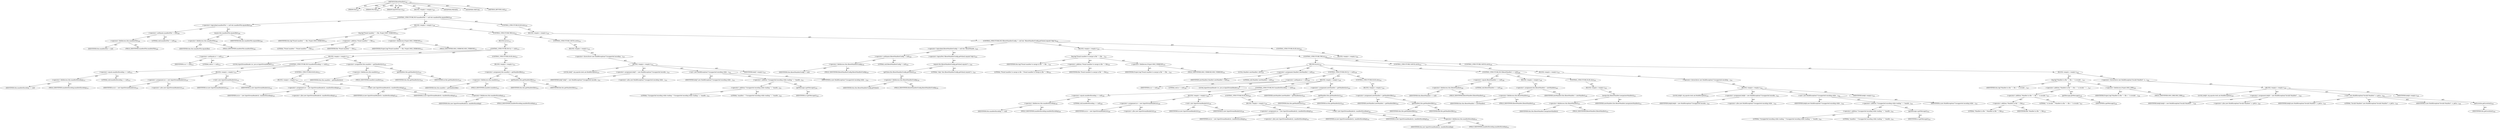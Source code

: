 digraph "filesetManifest" {  
"111669149714" [label = <(METHOD,filesetManifest)<SUB>507</SUB>> ]
"115964117004" [label = <(PARAM,this)<SUB>507</SUB>> ]
"115964117035" [label = <(PARAM,File file)<SUB>507</SUB>> ]
"115964117036" [label = <(PARAM,InputStream is)<SUB>507</SUB>> ]
"25769803842" [label = <(BLOCK,&lt;empty&gt;,&lt;empty&gt;)<SUB>507</SUB>> ]
"47244640298" [label = <(CONTROL_STRUCTURE,IF,if (manifestFile != null &amp;&amp; manifestFile.equals(file)))<SUB>508</SUB>> ]
"30064771340" [label = <(&lt;operator&gt;.logicalAnd,manifestFile != null &amp;&amp; manifestFile.equals(file))<SUB>508</SUB>> ]
"30064771341" [label = <(&lt;operator&gt;.notEquals,manifestFile != null)<SUB>508</SUB>> ]
"30064771342" [label = <(&lt;operator&gt;.fieldAccess,this.manifestFile)<SUB>508</SUB>> ]
"68719476997" [label = <(IDENTIFIER,this,manifestFile != null)> ]
"55834574895" [label = <(FIELD_IDENTIFIER,manifestFile,manifestFile)<SUB>508</SUB>> ]
"90194313273" [label = <(LITERAL,null,manifestFile != null)<SUB>508</SUB>> ]
"30064771343" [label = <(equals,this.manifestFile.equals(file))<SUB>508</SUB>> ]
"30064771344" [label = <(&lt;operator&gt;.fieldAccess,this.manifestFile)<SUB>508</SUB>> ]
"68719476998" [label = <(IDENTIFIER,this,this.manifestFile.equals(file))> ]
"55834574896" [label = <(FIELD_IDENTIFIER,manifestFile,manifestFile)<SUB>508</SUB>> ]
"68719476999" [label = <(IDENTIFIER,file,this.manifestFile.equals(file))<SUB>508</SUB>> ]
"25769803843" [label = <(BLOCK,&lt;empty&gt;,&lt;empty&gt;)<SUB>508</SUB>> ]
"30064771345" [label = <(log,log(&quot;Found manifest &quot; + file, Project.MSG_VERBOSE))<SUB>511</SUB>> ]
"68719476756" [label = <(IDENTIFIER,this,log(&quot;Found manifest &quot; + file, Project.MSG_VERBOSE))<SUB>511</SUB>> ]
"30064771346" [label = <(&lt;operator&gt;.addition,&quot;Found manifest &quot; + file)<SUB>511</SUB>> ]
"90194313274" [label = <(LITERAL,&quot;Found manifest &quot;,&quot;Found manifest &quot; + file)<SUB>511</SUB>> ]
"68719477000" [label = <(IDENTIFIER,file,&quot;Found manifest &quot; + file)<SUB>511</SUB>> ]
"30064771347" [label = <(&lt;operator&gt;.fieldAccess,Project.MSG_VERBOSE)<SUB>511</SUB>> ]
"68719477001" [label = <(IDENTIFIER,Project,log(&quot;Found manifest &quot; + file, Project.MSG_VERBOSE))<SUB>511</SUB>> ]
"55834574897" [label = <(FIELD_IDENTIFIER,MSG_VERBOSE,MSG_VERBOSE)<SUB>511</SUB>> ]
"47244640299" [label = <(CONTROL_STRUCTURE,TRY,try)<SUB>512</SUB>> ]
"25769803844" [label = <(BLOCK,try,try)<SUB>512</SUB>> ]
"47244640300" [label = <(CONTROL_STRUCTURE,IF,if (is != null))<SUB>513</SUB>> ]
"30064771348" [label = <(&lt;operator&gt;.notEquals,is != null)<SUB>513</SUB>> ]
"68719477002" [label = <(IDENTIFIER,is,is != null)<SUB>513</SUB>> ]
"90194313275" [label = <(LITERAL,null,is != null)<SUB>513</SUB>> ]
"25769803845" [label = <(BLOCK,&lt;empty&gt;,&lt;empty&gt;)<SUB>513</SUB>> ]
"94489280540" [label = <(LOCAL,InputStreamReader isr: java.io.InputStreamReader)<SUB>514</SUB>> ]
"47244640301" [label = <(CONTROL_STRUCTURE,IF,if (manifestEncoding == null))<SUB>515</SUB>> ]
"30064771349" [label = <(&lt;operator&gt;.equals,manifestEncoding == null)<SUB>515</SUB>> ]
"30064771350" [label = <(&lt;operator&gt;.fieldAccess,this.manifestEncoding)<SUB>515</SUB>> ]
"68719477003" [label = <(IDENTIFIER,this,manifestEncoding == null)> ]
"55834574898" [label = <(FIELD_IDENTIFIER,manifestEncoding,manifestEncoding)<SUB>515</SUB>> ]
"90194313276" [label = <(LITERAL,null,manifestEncoding == null)<SUB>515</SUB>> ]
"25769803846" [label = <(BLOCK,&lt;empty&gt;,&lt;empty&gt;)<SUB>515</SUB>> ]
"30064771351" [label = <(&lt;operator&gt;.assignment,isr = new InputStreamReader(is))<SUB>516</SUB>> ]
"68719477004" [label = <(IDENTIFIER,isr,isr = new InputStreamReader(is))<SUB>516</SUB>> ]
"30064771352" [label = <(&lt;operator&gt;.alloc,new InputStreamReader(is))<SUB>516</SUB>> ]
"30064771353" [label = <(&lt;init&gt;,new InputStreamReader(is))<SUB>516</SUB>> ]
"68719477005" [label = <(IDENTIFIER,isr,new InputStreamReader(is))<SUB>516</SUB>> ]
"68719477006" [label = <(IDENTIFIER,is,new InputStreamReader(is))<SUB>516</SUB>> ]
"47244640302" [label = <(CONTROL_STRUCTURE,ELSE,else)<SUB>517</SUB>> ]
"25769803847" [label = <(BLOCK,&lt;empty&gt;,&lt;empty&gt;)<SUB>517</SUB>> ]
"30064771354" [label = <(&lt;operator&gt;.assignment,isr = new InputStreamReader(is, manifestEncoding))<SUB>518</SUB>> ]
"68719477007" [label = <(IDENTIFIER,isr,isr = new InputStreamReader(is, manifestEncoding))<SUB>518</SUB>> ]
"30064771355" [label = <(&lt;operator&gt;.alloc,new InputStreamReader(is, manifestEncoding))<SUB>518</SUB>> ]
"30064771356" [label = <(&lt;init&gt;,new InputStreamReader(is, manifestEncoding))<SUB>518</SUB>> ]
"68719477008" [label = <(IDENTIFIER,isr,new InputStreamReader(is, manifestEncoding))<SUB>518</SUB>> ]
"68719477009" [label = <(IDENTIFIER,is,new InputStreamReader(is, manifestEncoding))<SUB>518</SUB>> ]
"30064771357" [label = <(&lt;operator&gt;.fieldAccess,this.manifestEncoding)<SUB>518</SUB>> ]
"68719477010" [label = <(IDENTIFIER,this,new InputStreamReader(is, manifestEncoding))> ]
"55834574899" [label = <(FIELD_IDENTIFIER,manifestEncoding,manifestEncoding)<SUB>518</SUB>> ]
"30064771358" [label = <(&lt;operator&gt;.assignment,this.manifest = getManifest(isr))<SUB>520</SUB>> ]
"30064771359" [label = <(&lt;operator&gt;.fieldAccess,this.manifest)<SUB>520</SUB>> ]
"68719477011" [label = <(IDENTIFIER,this,this.manifest = getManifest(isr))> ]
"55834574900" [label = <(FIELD_IDENTIFIER,manifest,manifest)<SUB>520</SUB>> ]
"30064771360" [label = <(getManifest,this.getManifest(isr))<SUB>520</SUB>> ]
"68719476757" [label = <(IDENTIFIER,this,this.getManifest(isr))<SUB>520</SUB>> ]
"68719477012" [label = <(IDENTIFIER,isr,this.getManifest(isr))<SUB>520</SUB>> ]
"47244640303" [label = <(CONTROL_STRUCTURE,ELSE,else)<SUB>521</SUB>> ]
"25769803848" [label = <(BLOCK,&lt;empty&gt;,&lt;empty&gt;)<SUB>521</SUB>> ]
"30064771361" [label = <(&lt;operator&gt;.assignment,this.manifest = getManifest(file))<SUB>522</SUB>> ]
"30064771362" [label = <(&lt;operator&gt;.fieldAccess,this.manifest)<SUB>522</SUB>> ]
"68719477013" [label = <(IDENTIFIER,this,this.manifest = getManifest(file))> ]
"55834574901" [label = <(FIELD_IDENTIFIER,manifest,manifest)<SUB>522</SUB>> ]
"30064771363" [label = <(getManifest,this.getManifest(file))<SUB>522</SUB>> ]
"68719476758" [label = <(IDENTIFIER,this,this.getManifest(file))<SUB>522</SUB>> ]
"68719477014" [label = <(IDENTIFIER,file,this.getManifest(file))<SUB>522</SUB>> ]
"47244640304" [label = <(CONTROL_STRUCTURE,CATCH,catch)<SUB>524</SUB>> ]
"25769803849" [label = <(BLOCK,&lt;empty&gt;,&lt;empty&gt;)<SUB>524</SUB>> ]
"30064771364" [label = <(&lt;operator&gt;.throw,throw new BuildException(&quot;Unsupported encoding ...)<SUB>525</SUB>> ]
"25769803850" [label = <(BLOCK,&lt;empty&gt;,&lt;empty&gt;)<SUB>525</SUB>> ]
"94489280541" [label = <(LOCAL,$obj7: org.apache.tools.ant.BuildException)<SUB>525</SUB>> ]
"30064771365" [label = <(&lt;operator&gt;.assignment,$obj7 = new BuildException(&quot;Unsupported encodin...)<SUB>525</SUB>> ]
"68719477015" [label = <(IDENTIFIER,$obj7,$obj7 = new BuildException(&quot;Unsupported encodin...)<SUB>525</SUB>> ]
"30064771366" [label = <(&lt;operator&gt;.alloc,new BuildException(&quot;Unsupported encoding while ...)<SUB>525</SUB>> ]
"30064771367" [label = <(&lt;init&gt;,new BuildException(&quot;Unsupported encoding while ...)<SUB>525</SUB>> ]
"68719477016" [label = <(IDENTIFIER,$obj7,new BuildException(&quot;Unsupported encoding while ...)<SUB>525</SUB>> ]
"30064771368" [label = <(&lt;operator&gt;.addition,&quot;Unsupported encoding while reading &quot; + &quot;manife...)<SUB>525</SUB>> ]
"30064771369" [label = <(&lt;operator&gt;.addition,&quot;Unsupported encoding while reading &quot; + &quot;manife...)<SUB>525</SUB>> ]
"90194313277" [label = <(LITERAL,&quot;Unsupported encoding while reading &quot;,&quot;Unsupported encoding while reading &quot; + &quot;manife...)<SUB>525</SUB>> ]
"90194313278" [label = <(LITERAL,&quot;manifest: &quot;,&quot;Unsupported encoding while reading &quot; + &quot;manife...)<SUB>526</SUB>> ]
"30064771370" [label = <(getMessage,e.getMessage())<SUB>526</SUB>> ]
"68719477017" [label = <(IDENTIFIER,e,e.getMessage())<SUB>526</SUB>> ]
"68719477018" [label = <(IDENTIFIER,e,new BuildException(&quot;Unsupported encoding while ...)<SUB>526</SUB>> ]
"68719477019" [label = <(IDENTIFIER,$obj7,&lt;empty&gt;)<SUB>525</SUB>> ]
"47244640305" [label = <(CONTROL_STRUCTURE,ELSE,else)<SUB>528</SUB>> ]
"25769803851" [label = <(BLOCK,&lt;empty&gt;,&lt;empty&gt;)<SUB>528</SUB>> ]
"47244640306" [label = <(CONTROL_STRUCTURE,IF,if (filesetManifestConfig != null &amp;&amp; !filesetManifestConfig.getValue().equals(&quot;skip&quot;)))<SUB>528</SUB>> ]
"30064771371" [label = <(&lt;operator&gt;.logicalAnd,filesetManifestConfig != null &amp;&amp; !filesetManife...)<SUB>528</SUB>> ]
"30064771372" [label = <(&lt;operator&gt;.notEquals,filesetManifestConfig != null)<SUB>528</SUB>> ]
"30064771373" [label = <(&lt;operator&gt;.fieldAccess,this.filesetManifestConfig)<SUB>528</SUB>> ]
"68719477020" [label = <(IDENTIFIER,this,filesetManifestConfig != null)> ]
"55834574902" [label = <(FIELD_IDENTIFIER,filesetManifestConfig,filesetManifestConfig)<SUB>528</SUB>> ]
"90194313279" [label = <(LITERAL,null,filesetManifestConfig != null)<SUB>528</SUB>> ]
"30064771374" [label = <(&lt;operator&gt;.logicalNot,!filesetManifestConfig.getValue().equals(&quot;skip&quot;))<SUB>529</SUB>> ]
"30064771375" [label = <(equals,this.filesetManifestConfig.getValue().equals(&quot;s...)<SUB>529</SUB>> ]
"30064771376" [label = <(getValue,this.filesetManifestConfig.getValue())<SUB>529</SUB>> ]
"30064771377" [label = <(&lt;operator&gt;.fieldAccess,this.filesetManifestConfig)<SUB>529</SUB>> ]
"68719477021" [label = <(IDENTIFIER,this,this.filesetManifestConfig.getValue())> ]
"55834574903" [label = <(FIELD_IDENTIFIER,filesetManifestConfig,filesetManifestConfig)<SUB>529</SUB>> ]
"90194313280" [label = <(LITERAL,&quot;skip&quot;,this.filesetManifestConfig.getValue().equals(&quot;s...)<SUB>529</SUB>> ]
"25769803852" [label = <(BLOCK,&lt;empty&gt;,&lt;empty&gt;)<SUB>529</SUB>> ]
"30064771378" [label = <(log,log(&quot;Found manifest to merge in file &quot; + file, ...)<SUB>531</SUB>> ]
"68719476759" [label = <(IDENTIFIER,this,log(&quot;Found manifest to merge in file &quot; + file, ...)<SUB>531</SUB>> ]
"30064771379" [label = <(&lt;operator&gt;.addition,&quot;Found manifest to merge in file &quot; + file)<SUB>531</SUB>> ]
"90194313281" [label = <(LITERAL,&quot;Found manifest to merge in file &quot;,&quot;Found manifest to merge in file &quot; + file)<SUB>531</SUB>> ]
"68719477022" [label = <(IDENTIFIER,file,&quot;Found manifest to merge in file &quot; + file)<SUB>531</SUB>> ]
"30064771380" [label = <(&lt;operator&gt;.fieldAccess,Project.MSG_VERBOSE)<SUB>532</SUB>> ]
"68719477023" [label = <(IDENTIFIER,Project,log(&quot;Found manifest to merge in file &quot; + file, ...)<SUB>532</SUB>> ]
"55834574904" [label = <(FIELD_IDENTIFIER,MSG_VERBOSE,MSG_VERBOSE)<SUB>532</SUB>> ]
"47244640307" [label = <(CONTROL_STRUCTURE,TRY,try)<SUB>534</SUB>> ]
"25769803853" [label = <(BLOCK,try,try)<SUB>534</SUB>> ]
"94489280542" [label = <(LOCAL,Manifest newManifest: ANY)<SUB>535</SUB>> ]
"30064771381" [label = <(&lt;operator&gt;.assignment,Manifest newManifest = null)<SUB>535</SUB>> ]
"68719477024" [label = <(IDENTIFIER,newManifest,Manifest newManifest = null)<SUB>535</SUB>> ]
"90194313282" [label = <(LITERAL,null,Manifest newManifest = null)<SUB>535</SUB>> ]
"47244640308" [label = <(CONTROL_STRUCTURE,IF,if (is != null))<SUB>536</SUB>> ]
"30064771382" [label = <(&lt;operator&gt;.notEquals,is != null)<SUB>536</SUB>> ]
"68719477025" [label = <(IDENTIFIER,is,is != null)<SUB>536</SUB>> ]
"90194313283" [label = <(LITERAL,null,is != null)<SUB>536</SUB>> ]
"25769803854" [label = <(BLOCK,&lt;empty&gt;,&lt;empty&gt;)<SUB>536</SUB>> ]
"94489280543" [label = <(LOCAL,InputStreamReader isr: java.io.InputStreamReader)<SUB>537</SUB>> ]
"47244640309" [label = <(CONTROL_STRUCTURE,IF,if (manifestEncoding == null))<SUB>538</SUB>> ]
"30064771383" [label = <(&lt;operator&gt;.equals,manifestEncoding == null)<SUB>538</SUB>> ]
"30064771384" [label = <(&lt;operator&gt;.fieldAccess,this.manifestEncoding)<SUB>538</SUB>> ]
"68719477026" [label = <(IDENTIFIER,this,manifestEncoding == null)> ]
"55834574905" [label = <(FIELD_IDENTIFIER,manifestEncoding,manifestEncoding)<SUB>538</SUB>> ]
"90194313284" [label = <(LITERAL,null,manifestEncoding == null)<SUB>538</SUB>> ]
"25769803855" [label = <(BLOCK,&lt;empty&gt;,&lt;empty&gt;)<SUB>538</SUB>> ]
"30064771385" [label = <(&lt;operator&gt;.assignment,isr = new InputStreamReader(is))<SUB>539</SUB>> ]
"68719477027" [label = <(IDENTIFIER,isr,isr = new InputStreamReader(is))<SUB>539</SUB>> ]
"30064771386" [label = <(&lt;operator&gt;.alloc,new InputStreamReader(is))<SUB>539</SUB>> ]
"30064771387" [label = <(&lt;init&gt;,new InputStreamReader(is))<SUB>539</SUB>> ]
"68719477028" [label = <(IDENTIFIER,isr,new InputStreamReader(is))<SUB>539</SUB>> ]
"68719477029" [label = <(IDENTIFIER,is,new InputStreamReader(is))<SUB>539</SUB>> ]
"47244640310" [label = <(CONTROL_STRUCTURE,ELSE,else)<SUB>540</SUB>> ]
"25769803856" [label = <(BLOCK,&lt;empty&gt;,&lt;empty&gt;)<SUB>540</SUB>> ]
"30064771388" [label = <(&lt;operator&gt;.assignment,isr = new InputStreamReader(is, manifestEncoding))<SUB>541</SUB>> ]
"68719477030" [label = <(IDENTIFIER,isr,isr = new InputStreamReader(is, manifestEncoding))<SUB>541</SUB>> ]
"30064771389" [label = <(&lt;operator&gt;.alloc,new InputStreamReader(is, manifestEncoding))<SUB>541</SUB>> ]
"30064771390" [label = <(&lt;init&gt;,new InputStreamReader(is, manifestEncoding))<SUB>541</SUB>> ]
"68719477031" [label = <(IDENTIFIER,isr,new InputStreamReader(is, manifestEncoding))<SUB>541</SUB>> ]
"68719477032" [label = <(IDENTIFIER,is,new InputStreamReader(is, manifestEncoding))<SUB>541</SUB>> ]
"30064771391" [label = <(&lt;operator&gt;.fieldAccess,this.manifestEncoding)<SUB>541</SUB>> ]
"68719477033" [label = <(IDENTIFIER,this,new InputStreamReader(is, manifestEncoding))> ]
"55834574906" [label = <(FIELD_IDENTIFIER,manifestEncoding,manifestEncoding)<SUB>541</SUB>> ]
"30064771392" [label = <(&lt;operator&gt;.assignment,newManifest = getManifest(isr))<SUB>543</SUB>> ]
"68719477034" [label = <(IDENTIFIER,newManifest,newManifest = getManifest(isr))<SUB>543</SUB>> ]
"30064771393" [label = <(getManifest,this.getManifest(isr))<SUB>543</SUB>> ]
"68719476760" [label = <(IDENTIFIER,this,this.getManifest(isr))<SUB>543</SUB>> ]
"68719477035" [label = <(IDENTIFIER,isr,this.getManifest(isr))<SUB>543</SUB>> ]
"47244640311" [label = <(CONTROL_STRUCTURE,ELSE,else)<SUB>544</SUB>> ]
"25769803857" [label = <(BLOCK,&lt;empty&gt;,&lt;empty&gt;)<SUB>544</SUB>> ]
"30064771394" [label = <(&lt;operator&gt;.assignment,newManifest = getManifest(file))<SUB>545</SUB>> ]
"68719477036" [label = <(IDENTIFIER,newManifest,newManifest = getManifest(file))<SUB>545</SUB>> ]
"30064771395" [label = <(getManifest,this.getManifest(file))<SUB>545</SUB>> ]
"68719476761" [label = <(IDENTIFIER,this,this.getManifest(file))<SUB>545</SUB>> ]
"68719477037" [label = <(IDENTIFIER,file,this.getManifest(file))<SUB>545</SUB>> ]
"47244640312" [label = <(CONTROL_STRUCTURE,IF,if (filesetManifest == null))<SUB>548</SUB>> ]
"30064771396" [label = <(&lt;operator&gt;.equals,filesetManifest == null)<SUB>548</SUB>> ]
"30064771397" [label = <(&lt;operator&gt;.fieldAccess,this.filesetManifest)<SUB>548</SUB>> ]
"68719477038" [label = <(IDENTIFIER,this,filesetManifest == null)> ]
"55834574907" [label = <(FIELD_IDENTIFIER,filesetManifest,filesetManifest)<SUB>548</SUB>> ]
"90194313285" [label = <(LITERAL,null,filesetManifest == null)<SUB>548</SUB>> ]
"25769803858" [label = <(BLOCK,&lt;empty&gt;,&lt;empty&gt;)<SUB>548</SUB>> ]
"30064771398" [label = <(&lt;operator&gt;.assignment,this.filesetManifest = newManifest)<SUB>549</SUB>> ]
"30064771399" [label = <(&lt;operator&gt;.fieldAccess,this.filesetManifest)<SUB>549</SUB>> ]
"68719477039" [label = <(IDENTIFIER,this,this.filesetManifest = newManifest)> ]
"55834574908" [label = <(FIELD_IDENTIFIER,filesetManifest,filesetManifest)<SUB>549</SUB>> ]
"68719477040" [label = <(IDENTIFIER,newManifest,this.filesetManifest = newManifest)<SUB>549</SUB>> ]
"47244640313" [label = <(CONTROL_STRUCTURE,ELSE,else)<SUB>550</SUB>> ]
"25769803859" [label = <(BLOCK,&lt;empty&gt;,&lt;empty&gt;)<SUB>550</SUB>> ]
"30064771400" [label = <(merge,this.filesetManifest.merge(newManifest))<SUB>551</SUB>> ]
"30064771401" [label = <(&lt;operator&gt;.fieldAccess,this.filesetManifest)<SUB>551</SUB>> ]
"68719477041" [label = <(IDENTIFIER,this,this.filesetManifest.merge(newManifest))> ]
"55834574909" [label = <(FIELD_IDENTIFIER,filesetManifest,filesetManifest)<SUB>551</SUB>> ]
"68719477042" [label = <(IDENTIFIER,newManifest,this.filesetManifest.merge(newManifest))<SUB>551</SUB>> ]
"47244640314" [label = <(CONTROL_STRUCTURE,CATCH,catch)<SUB>553</SUB>> ]
"25769803860" [label = <(BLOCK,&lt;empty&gt;,&lt;empty&gt;)<SUB>553</SUB>> ]
"30064771402" [label = <(&lt;operator&gt;.throw,throw new BuildException(&quot;Unsupported encoding ...)<SUB>554</SUB>> ]
"25769803861" [label = <(BLOCK,&lt;empty&gt;,&lt;empty&gt;)<SUB>554</SUB>> ]
"94489280544" [label = <(LOCAL,$obj8: org.apache.tools.ant.BuildException)<SUB>554</SUB>> ]
"30064771403" [label = <(&lt;operator&gt;.assignment,$obj8 = new BuildException(&quot;Unsupported encodin...)<SUB>554</SUB>> ]
"68719477043" [label = <(IDENTIFIER,$obj8,$obj8 = new BuildException(&quot;Unsupported encodin...)<SUB>554</SUB>> ]
"30064771404" [label = <(&lt;operator&gt;.alloc,new BuildException(&quot;Unsupported encoding while ...)<SUB>554</SUB>> ]
"30064771405" [label = <(&lt;init&gt;,new BuildException(&quot;Unsupported encoding while ...)<SUB>554</SUB>> ]
"68719477044" [label = <(IDENTIFIER,$obj8,new BuildException(&quot;Unsupported encoding while ...)<SUB>554</SUB>> ]
"30064771406" [label = <(&lt;operator&gt;.addition,&quot;Unsupported encoding while reading &quot; + &quot;manife...)<SUB>554</SUB>> ]
"30064771407" [label = <(&lt;operator&gt;.addition,&quot;Unsupported encoding while reading &quot; + &quot;manife...)<SUB>554</SUB>> ]
"90194313286" [label = <(LITERAL,&quot;Unsupported encoding while reading &quot;,&quot;Unsupported encoding while reading &quot; + &quot;manife...)<SUB>554</SUB>> ]
"90194313287" [label = <(LITERAL,&quot;manifest: &quot;,&quot;Unsupported encoding while reading &quot; + &quot;manife...)<SUB>555</SUB>> ]
"30064771408" [label = <(getMessage,e.getMessage())<SUB>555</SUB>> ]
"68719477045" [label = <(IDENTIFIER,e,e.getMessage())<SUB>555</SUB>> ]
"68719477046" [label = <(IDENTIFIER,e,new BuildException(&quot;Unsupported encoding while ...)<SUB>555</SUB>> ]
"68719477047" [label = <(IDENTIFIER,$obj8,&lt;empty&gt;)<SUB>554</SUB>> ]
"47244640315" [label = <(CONTROL_STRUCTURE,CATCH,catch)<SUB>556</SUB>> ]
"25769803862" [label = <(BLOCK,&lt;empty&gt;,&lt;empty&gt;)<SUB>556</SUB>> ]
"30064771409" [label = <(log,log(&quot;Manifest in file &quot; + file + &quot; is invalid: ...)<SUB>557</SUB>> ]
"68719476762" [label = <(IDENTIFIER,this,log(&quot;Manifest in file &quot; + file + &quot; is invalid: ...)<SUB>557</SUB>> ]
"30064771410" [label = <(&lt;operator&gt;.addition,&quot;Manifest in file &quot; + file + &quot; is invalid: &quot; + ...)<SUB>557</SUB>> ]
"30064771411" [label = <(&lt;operator&gt;.addition,&quot;Manifest in file &quot; + file + &quot; is invalid: &quot;)<SUB>557</SUB>> ]
"30064771412" [label = <(&lt;operator&gt;.addition,&quot;Manifest in file &quot; + file)<SUB>557</SUB>> ]
"90194313288" [label = <(LITERAL,&quot;Manifest in file &quot;,&quot;Manifest in file &quot; + file)<SUB>557</SUB>> ]
"68719477048" [label = <(IDENTIFIER,file,&quot;Manifest in file &quot; + file)<SUB>557</SUB>> ]
"90194313289" [label = <(LITERAL,&quot; is invalid: &quot;,&quot;Manifest in file &quot; + file + &quot; is invalid: &quot;)<SUB>557</SUB>> ]
"30064771413" [label = <(getMessage,getMessage())<SUB>558</SUB>> ]
"68719477049" [label = <(IDENTIFIER,e,getMessage())<SUB>558</SUB>> ]
"30064771414" [label = <(&lt;operator&gt;.fieldAccess,Project.MSG_ERR)<SUB>558</SUB>> ]
"68719477050" [label = <(IDENTIFIER,Project,log(&quot;Manifest in file &quot; + file + &quot; is invalid: ...)<SUB>558</SUB>> ]
"55834574910" [label = <(FIELD_IDENTIFIER,MSG_ERR,MSG_ERR)<SUB>558</SUB>> ]
"30064771415" [label = <(&lt;operator&gt;.throw,throw new BuildException(&quot;Invalid Manifest&quot;, e,...)<SUB>559</SUB>> ]
"25769803863" [label = <(BLOCK,&lt;empty&gt;,&lt;empty&gt;)<SUB>559</SUB>> ]
"94489280545" [label = <(LOCAL,$obj9: org.apache.tools.ant.BuildException)<SUB>559</SUB>> ]
"30064771416" [label = <(&lt;operator&gt;.assignment,$obj9 = new BuildException(&quot;Invalid Manifest&quot;, ...)<SUB>559</SUB>> ]
"68719477051" [label = <(IDENTIFIER,$obj9,$obj9 = new BuildException(&quot;Invalid Manifest&quot;, ...)<SUB>559</SUB>> ]
"30064771417" [label = <(&lt;operator&gt;.alloc,new BuildException(&quot;Invalid Manifest&quot;, e, getLo...)<SUB>559</SUB>> ]
"30064771418" [label = <(&lt;init&gt;,new BuildException(&quot;Invalid Manifest&quot;, e, getLo...)<SUB>559</SUB>> ]
"68719477052" [label = <(IDENTIFIER,$obj9,new BuildException(&quot;Invalid Manifest&quot;, e, getLo...)<SUB>559</SUB>> ]
"90194313290" [label = <(LITERAL,&quot;Invalid Manifest&quot;,new BuildException(&quot;Invalid Manifest&quot;, e, getLo...)<SUB>559</SUB>> ]
"68719477053" [label = <(IDENTIFIER,e,new BuildException(&quot;Invalid Manifest&quot;, e, getLo...)<SUB>559</SUB>> ]
"30064771419" [label = <(getLocation,getLocation())<SUB>559</SUB>> ]
"68719476763" [label = <(IDENTIFIER,this,getLocation())<SUB>559</SUB>> ]
"68719477054" [label = <(IDENTIFIER,$obj9,&lt;empty&gt;)<SUB>559</SUB>> ]
"47244640316" [label = <(CONTROL_STRUCTURE,ELSE,else)<SUB>561</SUB>> ]
"25769803864" [label = <(BLOCK,&lt;empty&gt;,&lt;empty&gt;)<SUB>561</SUB>> ]
"133143986228" [label = <(MODIFIER,PRIVATE)> ]
"133143986229" [label = <(MODIFIER,VIRTUAL)> ]
"128849018898" [label = <(METHOD_RETURN,void)<SUB>507</SUB>> ]
  "111669149714" -> "115964117004"  [ label = "AST: "] 
  "111669149714" -> "115964117035"  [ label = "AST: "] 
  "111669149714" -> "115964117036"  [ label = "AST: "] 
  "111669149714" -> "25769803842"  [ label = "AST: "] 
  "111669149714" -> "133143986228"  [ label = "AST: "] 
  "111669149714" -> "133143986229"  [ label = "AST: "] 
  "111669149714" -> "128849018898"  [ label = "AST: "] 
  "25769803842" -> "47244640298"  [ label = "AST: "] 
  "47244640298" -> "30064771340"  [ label = "AST: "] 
  "47244640298" -> "25769803843"  [ label = "AST: "] 
  "47244640298" -> "47244640305"  [ label = "AST: "] 
  "30064771340" -> "30064771341"  [ label = "AST: "] 
  "30064771340" -> "30064771343"  [ label = "AST: "] 
  "30064771341" -> "30064771342"  [ label = "AST: "] 
  "30064771341" -> "90194313273"  [ label = "AST: "] 
  "30064771342" -> "68719476997"  [ label = "AST: "] 
  "30064771342" -> "55834574895"  [ label = "AST: "] 
  "30064771343" -> "30064771344"  [ label = "AST: "] 
  "30064771343" -> "68719476999"  [ label = "AST: "] 
  "30064771344" -> "68719476998"  [ label = "AST: "] 
  "30064771344" -> "55834574896"  [ label = "AST: "] 
  "25769803843" -> "30064771345"  [ label = "AST: "] 
  "25769803843" -> "47244640299"  [ label = "AST: "] 
  "30064771345" -> "68719476756"  [ label = "AST: "] 
  "30064771345" -> "30064771346"  [ label = "AST: "] 
  "30064771345" -> "30064771347"  [ label = "AST: "] 
  "30064771346" -> "90194313274"  [ label = "AST: "] 
  "30064771346" -> "68719477000"  [ label = "AST: "] 
  "30064771347" -> "68719477001"  [ label = "AST: "] 
  "30064771347" -> "55834574897"  [ label = "AST: "] 
  "47244640299" -> "25769803844"  [ label = "AST: "] 
  "47244640299" -> "47244640304"  [ label = "AST: "] 
  "25769803844" -> "47244640300"  [ label = "AST: "] 
  "47244640300" -> "30064771348"  [ label = "AST: "] 
  "47244640300" -> "25769803845"  [ label = "AST: "] 
  "47244640300" -> "47244640303"  [ label = "AST: "] 
  "30064771348" -> "68719477002"  [ label = "AST: "] 
  "30064771348" -> "90194313275"  [ label = "AST: "] 
  "25769803845" -> "94489280540"  [ label = "AST: "] 
  "25769803845" -> "47244640301"  [ label = "AST: "] 
  "25769803845" -> "30064771358"  [ label = "AST: "] 
  "47244640301" -> "30064771349"  [ label = "AST: "] 
  "47244640301" -> "25769803846"  [ label = "AST: "] 
  "47244640301" -> "47244640302"  [ label = "AST: "] 
  "30064771349" -> "30064771350"  [ label = "AST: "] 
  "30064771349" -> "90194313276"  [ label = "AST: "] 
  "30064771350" -> "68719477003"  [ label = "AST: "] 
  "30064771350" -> "55834574898"  [ label = "AST: "] 
  "25769803846" -> "30064771351"  [ label = "AST: "] 
  "25769803846" -> "30064771353"  [ label = "AST: "] 
  "30064771351" -> "68719477004"  [ label = "AST: "] 
  "30064771351" -> "30064771352"  [ label = "AST: "] 
  "30064771353" -> "68719477005"  [ label = "AST: "] 
  "30064771353" -> "68719477006"  [ label = "AST: "] 
  "47244640302" -> "25769803847"  [ label = "AST: "] 
  "25769803847" -> "30064771354"  [ label = "AST: "] 
  "25769803847" -> "30064771356"  [ label = "AST: "] 
  "30064771354" -> "68719477007"  [ label = "AST: "] 
  "30064771354" -> "30064771355"  [ label = "AST: "] 
  "30064771356" -> "68719477008"  [ label = "AST: "] 
  "30064771356" -> "68719477009"  [ label = "AST: "] 
  "30064771356" -> "30064771357"  [ label = "AST: "] 
  "30064771357" -> "68719477010"  [ label = "AST: "] 
  "30064771357" -> "55834574899"  [ label = "AST: "] 
  "30064771358" -> "30064771359"  [ label = "AST: "] 
  "30064771358" -> "30064771360"  [ label = "AST: "] 
  "30064771359" -> "68719477011"  [ label = "AST: "] 
  "30064771359" -> "55834574900"  [ label = "AST: "] 
  "30064771360" -> "68719476757"  [ label = "AST: "] 
  "30064771360" -> "68719477012"  [ label = "AST: "] 
  "47244640303" -> "25769803848"  [ label = "AST: "] 
  "25769803848" -> "30064771361"  [ label = "AST: "] 
  "30064771361" -> "30064771362"  [ label = "AST: "] 
  "30064771361" -> "30064771363"  [ label = "AST: "] 
  "30064771362" -> "68719477013"  [ label = "AST: "] 
  "30064771362" -> "55834574901"  [ label = "AST: "] 
  "30064771363" -> "68719476758"  [ label = "AST: "] 
  "30064771363" -> "68719477014"  [ label = "AST: "] 
  "47244640304" -> "25769803849"  [ label = "AST: "] 
  "25769803849" -> "30064771364"  [ label = "AST: "] 
  "30064771364" -> "25769803850"  [ label = "AST: "] 
  "25769803850" -> "94489280541"  [ label = "AST: "] 
  "25769803850" -> "30064771365"  [ label = "AST: "] 
  "25769803850" -> "30064771367"  [ label = "AST: "] 
  "25769803850" -> "68719477019"  [ label = "AST: "] 
  "30064771365" -> "68719477015"  [ label = "AST: "] 
  "30064771365" -> "30064771366"  [ label = "AST: "] 
  "30064771367" -> "68719477016"  [ label = "AST: "] 
  "30064771367" -> "30064771368"  [ label = "AST: "] 
  "30064771367" -> "68719477018"  [ label = "AST: "] 
  "30064771368" -> "30064771369"  [ label = "AST: "] 
  "30064771368" -> "30064771370"  [ label = "AST: "] 
  "30064771369" -> "90194313277"  [ label = "AST: "] 
  "30064771369" -> "90194313278"  [ label = "AST: "] 
  "30064771370" -> "68719477017"  [ label = "AST: "] 
  "47244640305" -> "25769803851"  [ label = "AST: "] 
  "25769803851" -> "47244640306"  [ label = "AST: "] 
  "47244640306" -> "30064771371"  [ label = "AST: "] 
  "47244640306" -> "25769803852"  [ label = "AST: "] 
  "47244640306" -> "47244640316"  [ label = "AST: "] 
  "30064771371" -> "30064771372"  [ label = "AST: "] 
  "30064771371" -> "30064771374"  [ label = "AST: "] 
  "30064771372" -> "30064771373"  [ label = "AST: "] 
  "30064771372" -> "90194313279"  [ label = "AST: "] 
  "30064771373" -> "68719477020"  [ label = "AST: "] 
  "30064771373" -> "55834574902"  [ label = "AST: "] 
  "30064771374" -> "30064771375"  [ label = "AST: "] 
  "30064771375" -> "30064771376"  [ label = "AST: "] 
  "30064771375" -> "90194313280"  [ label = "AST: "] 
  "30064771376" -> "30064771377"  [ label = "AST: "] 
  "30064771377" -> "68719477021"  [ label = "AST: "] 
  "30064771377" -> "55834574903"  [ label = "AST: "] 
  "25769803852" -> "30064771378"  [ label = "AST: "] 
  "25769803852" -> "47244640307"  [ label = "AST: "] 
  "30064771378" -> "68719476759"  [ label = "AST: "] 
  "30064771378" -> "30064771379"  [ label = "AST: "] 
  "30064771378" -> "30064771380"  [ label = "AST: "] 
  "30064771379" -> "90194313281"  [ label = "AST: "] 
  "30064771379" -> "68719477022"  [ label = "AST: "] 
  "30064771380" -> "68719477023"  [ label = "AST: "] 
  "30064771380" -> "55834574904"  [ label = "AST: "] 
  "47244640307" -> "25769803853"  [ label = "AST: "] 
  "47244640307" -> "47244640314"  [ label = "AST: "] 
  "47244640307" -> "47244640315"  [ label = "AST: "] 
  "25769803853" -> "94489280542"  [ label = "AST: "] 
  "25769803853" -> "30064771381"  [ label = "AST: "] 
  "25769803853" -> "47244640308"  [ label = "AST: "] 
  "25769803853" -> "47244640312"  [ label = "AST: "] 
  "30064771381" -> "68719477024"  [ label = "AST: "] 
  "30064771381" -> "90194313282"  [ label = "AST: "] 
  "47244640308" -> "30064771382"  [ label = "AST: "] 
  "47244640308" -> "25769803854"  [ label = "AST: "] 
  "47244640308" -> "47244640311"  [ label = "AST: "] 
  "30064771382" -> "68719477025"  [ label = "AST: "] 
  "30064771382" -> "90194313283"  [ label = "AST: "] 
  "25769803854" -> "94489280543"  [ label = "AST: "] 
  "25769803854" -> "47244640309"  [ label = "AST: "] 
  "25769803854" -> "30064771392"  [ label = "AST: "] 
  "47244640309" -> "30064771383"  [ label = "AST: "] 
  "47244640309" -> "25769803855"  [ label = "AST: "] 
  "47244640309" -> "47244640310"  [ label = "AST: "] 
  "30064771383" -> "30064771384"  [ label = "AST: "] 
  "30064771383" -> "90194313284"  [ label = "AST: "] 
  "30064771384" -> "68719477026"  [ label = "AST: "] 
  "30064771384" -> "55834574905"  [ label = "AST: "] 
  "25769803855" -> "30064771385"  [ label = "AST: "] 
  "25769803855" -> "30064771387"  [ label = "AST: "] 
  "30064771385" -> "68719477027"  [ label = "AST: "] 
  "30064771385" -> "30064771386"  [ label = "AST: "] 
  "30064771387" -> "68719477028"  [ label = "AST: "] 
  "30064771387" -> "68719477029"  [ label = "AST: "] 
  "47244640310" -> "25769803856"  [ label = "AST: "] 
  "25769803856" -> "30064771388"  [ label = "AST: "] 
  "25769803856" -> "30064771390"  [ label = "AST: "] 
  "30064771388" -> "68719477030"  [ label = "AST: "] 
  "30064771388" -> "30064771389"  [ label = "AST: "] 
  "30064771390" -> "68719477031"  [ label = "AST: "] 
  "30064771390" -> "68719477032"  [ label = "AST: "] 
  "30064771390" -> "30064771391"  [ label = "AST: "] 
  "30064771391" -> "68719477033"  [ label = "AST: "] 
  "30064771391" -> "55834574906"  [ label = "AST: "] 
  "30064771392" -> "68719477034"  [ label = "AST: "] 
  "30064771392" -> "30064771393"  [ label = "AST: "] 
  "30064771393" -> "68719476760"  [ label = "AST: "] 
  "30064771393" -> "68719477035"  [ label = "AST: "] 
  "47244640311" -> "25769803857"  [ label = "AST: "] 
  "25769803857" -> "30064771394"  [ label = "AST: "] 
  "30064771394" -> "68719477036"  [ label = "AST: "] 
  "30064771394" -> "30064771395"  [ label = "AST: "] 
  "30064771395" -> "68719476761"  [ label = "AST: "] 
  "30064771395" -> "68719477037"  [ label = "AST: "] 
  "47244640312" -> "30064771396"  [ label = "AST: "] 
  "47244640312" -> "25769803858"  [ label = "AST: "] 
  "47244640312" -> "47244640313"  [ label = "AST: "] 
  "30064771396" -> "30064771397"  [ label = "AST: "] 
  "30064771396" -> "90194313285"  [ label = "AST: "] 
  "30064771397" -> "68719477038"  [ label = "AST: "] 
  "30064771397" -> "55834574907"  [ label = "AST: "] 
  "25769803858" -> "30064771398"  [ label = "AST: "] 
  "30064771398" -> "30064771399"  [ label = "AST: "] 
  "30064771398" -> "68719477040"  [ label = "AST: "] 
  "30064771399" -> "68719477039"  [ label = "AST: "] 
  "30064771399" -> "55834574908"  [ label = "AST: "] 
  "47244640313" -> "25769803859"  [ label = "AST: "] 
  "25769803859" -> "30064771400"  [ label = "AST: "] 
  "30064771400" -> "30064771401"  [ label = "AST: "] 
  "30064771400" -> "68719477042"  [ label = "AST: "] 
  "30064771401" -> "68719477041"  [ label = "AST: "] 
  "30064771401" -> "55834574909"  [ label = "AST: "] 
  "47244640314" -> "25769803860"  [ label = "AST: "] 
  "25769803860" -> "30064771402"  [ label = "AST: "] 
  "30064771402" -> "25769803861"  [ label = "AST: "] 
  "25769803861" -> "94489280544"  [ label = "AST: "] 
  "25769803861" -> "30064771403"  [ label = "AST: "] 
  "25769803861" -> "30064771405"  [ label = "AST: "] 
  "25769803861" -> "68719477047"  [ label = "AST: "] 
  "30064771403" -> "68719477043"  [ label = "AST: "] 
  "30064771403" -> "30064771404"  [ label = "AST: "] 
  "30064771405" -> "68719477044"  [ label = "AST: "] 
  "30064771405" -> "30064771406"  [ label = "AST: "] 
  "30064771405" -> "68719477046"  [ label = "AST: "] 
  "30064771406" -> "30064771407"  [ label = "AST: "] 
  "30064771406" -> "30064771408"  [ label = "AST: "] 
  "30064771407" -> "90194313286"  [ label = "AST: "] 
  "30064771407" -> "90194313287"  [ label = "AST: "] 
  "30064771408" -> "68719477045"  [ label = "AST: "] 
  "47244640315" -> "25769803862"  [ label = "AST: "] 
  "25769803862" -> "30064771409"  [ label = "AST: "] 
  "25769803862" -> "30064771415"  [ label = "AST: "] 
  "30064771409" -> "68719476762"  [ label = "AST: "] 
  "30064771409" -> "30064771410"  [ label = "AST: "] 
  "30064771409" -> "30064771414"  [ label = "AST: "] 
  "30064771410" -> "30064771411"  [ label = "AST: "] 
  "30064771410" -> "30064771413"  [ label = "AST: "] 
  "30064771411" -> "30064771412"  [ label = "AST: "] 
  "30064771411" -> "90194313289"  [ label = "AST: "] 
  "30064771412" -> "90194313288"  [ label = "AST: "] 
  "30064771412" -> "68719477048"  [ label = "AST: "] 
  "30064771413" -> "68719477049"  [ label = "AST: "] 
  "30064771414" -> "68719477050"  [ label = "AST: "] 
  "30064771414" -> "55834574910"  [ label = "AST: "] 
  "30064771415" -> "25769803863"  [ label = "AST: "] 
  "25769803863" -> "94489280545"  [ label = "AST: "] 
  "25769803863" -> "30064771416"  [ label = "AST: "] 
  "25769803863" -> "30064771418"  [ label = "AST: "] 
  "25769803863" -> "68719477054"  [ label = "AST: "] 
  "30064771416" -> "68719477051"  [ label = "AST: "] 
  "30064771416" -> "30064771417"  [ label = "AST: "] 
  "30064771418" -> "68719477052"  [ label = "AST: "] 
  "30064771418" -> "90194313290"  [ label = "AST: "] 
  "30064771418" -> "68719477053"  [ label = "AST: "] 
  "30064771418" -> "30064771419"  [ label = "AST: "] 
  "30064771419" -> "68719476763"  [ label = "AST: "] 
  "47244640316" -> "25769803864"  [ label = "AST: "] 
  "111669149714" -> "115964117004"  [ label = "DDG: "] 
  "111669149714" -> "115964117035"  [ label = "DDG: "] 
  "111669149714" -> "115964117036"  [ label = "DDG: "] 
}
